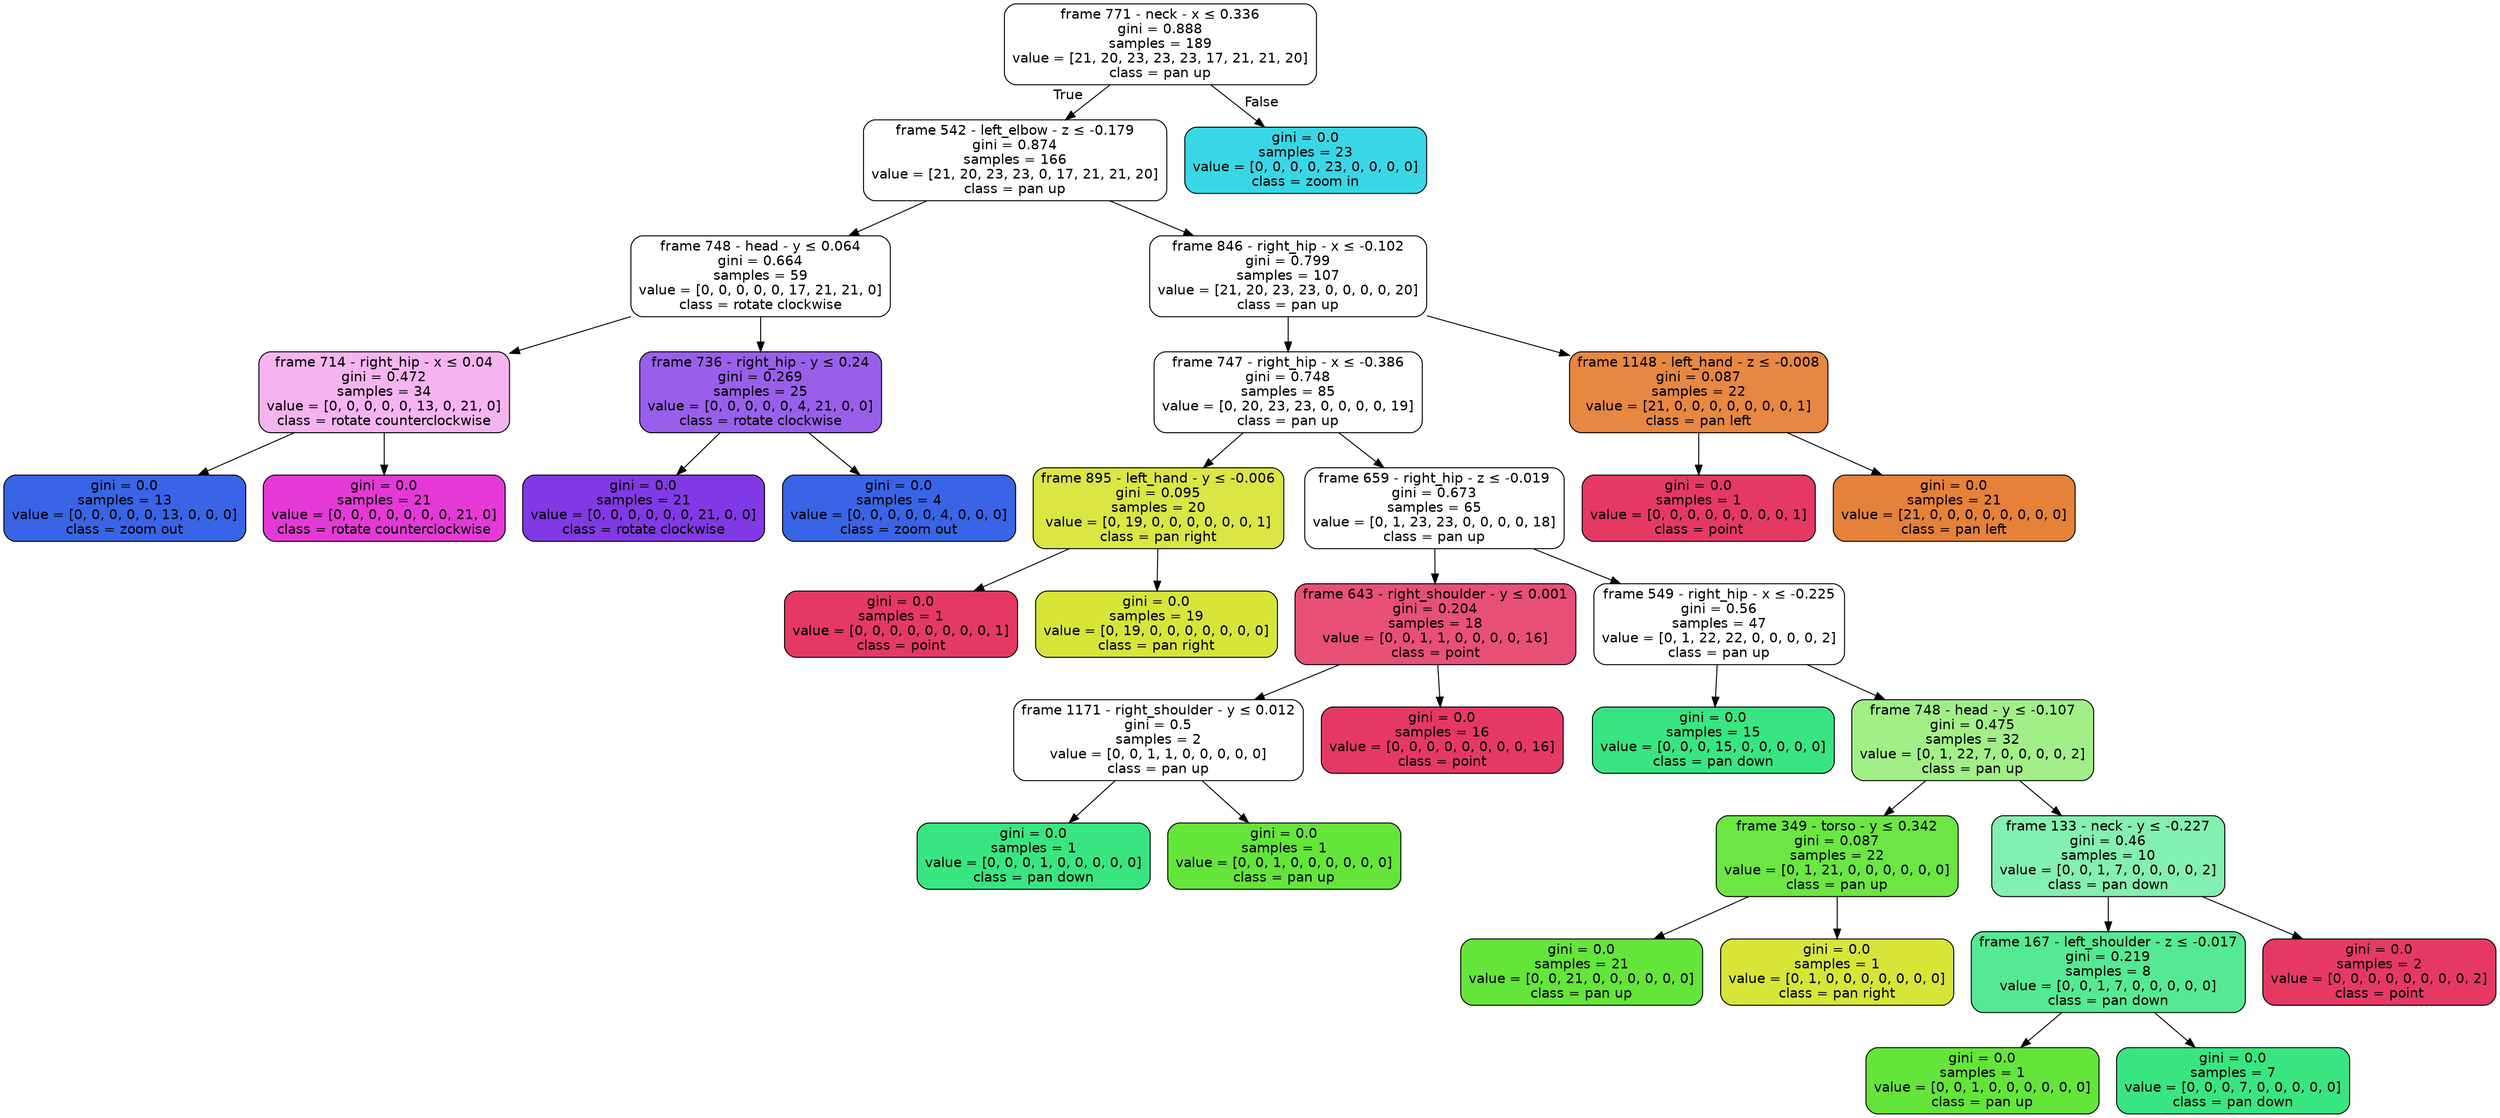 digraph Tree {
node [shape=box, style="filled, rounded", color="black", fontname="helvetica"] ;
edge [fontname="helvetica"] ;
0 [label=<frame 771 - neck - x &le; 0.336<br/>gini = 0.888<br/>samples = 189<br/>value = [21, 20, 23, 23, 23, 17, 21, 21, 20]<br/>class = pan up>, fillcolor="#ffffff"] ;
1 [label=<frame 542 - left_elbow - z &le; -0.179<br/>gini = 0.874<br/>samples = 166<br/>value = [21, 20, 23, 23, 0, 17, 21, 21, 20]<br/>class = pan up>, fillcolor="#ffffff"] ;
0 -> 1 [labeldistance=2.5, labelangle=45, headlabel="True"] ;
2 [label=<frame 748 - head - y &le; 0.064<br/>gini = 0.664<br/>samples = 59<br/>value = [0, 0, 0, 0, 0, 17, 21, 21, 0]<br/>class = rotate clockwise>, fillcolor="#ffffff"] ;
1 -> 2 ;
3 [label=<frame 714 - right_hip - x &le; 0.04<br/>gini = 0.472<br/>samples = 34<br/>value = [0, 0, 0, 0, 0, 13, 0, 21, 0]<br/>class = rotate counterclockwise>, fillcolor="#f5b4f0"] ;
2 -> 3 ;
4 [label=<gini = 0.0<br/>samples = 13<br/>value = [0, 0, 0, 0, 0, 13, 0, 0, 0]<br/>class = zoom out>, fillcolor="#3964e5"] ;
3 -> 4 ;
5 [label=<gini = 0.0<br/>samples = 21<br/>value = [0, 0, 0, 0, 0, 0, 0, 21, 0]<br/>class = rotate counterclockwise>, fillcolor="#e539d7"] ;
3 -> 5 ;
6 [label=<frame 736 - right_hip - y &le; 0.24<br/>gini = 0.269<br/>samples = 25<br/>value = [0, 0, 0, 0, 0, 4, 21, 0, 0]<br/>class = rotate clockwise>, fillcolor="#995fea"] ;
2 -> 6 ;
7 [label=<gini = 0.0<br/>samples = 21<br/>value = [0, 0, 0, 0, 0, 0, 21, 0, 0]<br/>class = rotate clockwise>, fillcolor="#8139e5"] ;
6 -> 7 ;
8 [label=<gini = 0.0<br/>samples = 4<br/>value = [0, 0, 0, 0, 0, 4, 0, 0, 0]<br/>class = zoom out>, fillcolor="#3964e5"] ;
6 -> 8 ;
9 [label=<frame 846 - right_hip - x &le; -0.102<br/>gini = 0.799<br/>samples = 107<br/>value = [21, 20, 23, 23, 0, 0, 0, 0, 20]<br/>class = pan up>, fillcolor="#ffffff"] ;
1 -> 9 ;
10 [label=<frame 747 - right_hip - x &le; -0.386<br/>gini = 0.748<br/>samples = 85<br/>value = [0, 20, 23, 23, 0, 0, 0, 0, 19]<br/>class = pan up>, fillcolor="#ffffff"] ;
9 -> 10 ;
11 [label=<frame 895 - left_hand - y &le; -0.006<br/>gini = 0.095<br/>samples = 20<br/>value = [0, 19, 0, 0, 0, 0, 0, 0, 1]<br/>class = pan right>, fillcolor="#d9e643"] ;
10 -> 11 ;
12 [label=<gini = 0.0<br/>samples = 1<br/>value = [0, 0, 0, 0, 0, 0, 0, 0, 1]<br/>class = point>, fillcolor="#e53964"] ;
11 -> 12 ;
13 [label=<gini = 0.0<br/>samples = 19<br/>value = [0, 19, 0, 0, 0, 0, 0, 0, 0]<br/>class = pan right>, fillcolor="#d7e539"] ;
11 -> 13 ;
14 [label=<frame 659 - right_hip - z &le; -0.019<br/>gini = 0.673<br/>samples = 65<br/>value = [0, 1, 23, 23, 0, 0, 0, 0, 18]<br/>class = pan up>, fillcolor="#ffffff"] ;
10 -> 14 ;
15 [label=<frame 643 - right_shoulder - y &le; 0.001<br/>gini = 0.204<br/>samples = 18<br/>value = [0, 0, 1, 1, 0, 0, 0, 0, 16]<br/>class = point>, fillcolor="#e85076"] ;
14 -> 15 ;
16 [label=<frame 1171 - right_shoulder - y &le; 0.012<br/>gini = 0.5<br/>samples = 2<br/>value = [0, 0, 1, 1, 0, 0, 0, 0, 0]<br/>class = pan up>, fillcolor="#ffffff"] ;
15 -> 16 ;
17 [label=<gini = 0.0<br/>samples = 1<br/>value = [0, 0, 0, 1, 0, 0, 0, 0, 0]<br/>class = pan down>, fillcolor="#39e581"] ;
16 -> 17 ;
18 [label=<gini = 0.0<br/>samples = 1<br/>value = [0, 0, 1, 0, 0, 0, 0, 0, 0]<br/>class = pan up>, fillcolor="#64e539"] ;
16 -> 18 ;
19 [label=<gini = 0.0<br/>samples = 16<br/>value = [0, 0, 0, 0, 0, 0, 0, 0, 16]<br/>class = point>, fillcolor="#e53964"] ;
15 -> 19 ;
20 [label=<frame 549 - right_hip - x &le; -0.225<br/>gini = 0.56<br/>samples = 47<br/>value = [0, 1, 22, 22, 0, 0, 0, 0, 2]<br/>class = pan up>, fillcolor="#ffffff"] ;
14 -> 20 ;
21 [label=<gini = 0.0<br/>samples = 15<br/>value = [0, 0, 0, 15, 0, 0, 0, 0, 0]<br/>class = pan down>, fillcolor="#39e581"] ;
20 -> 21 ;
22 [label=<frame 748 - head - y &le; -0.107<br/>gini = 0.475<br/>samples = 32<br/>value = [0, 1, 22, 7, 0, 0, 0, 0, 2]<br/>class = pan up>, fillcolor="#a2ef88"] ;
20 -> 22 ;
23 [label=<frame 349 - torso - y &le; 0.342<br/>gini = 0.087<br/>samples = 22<br/>value = [0, 1, 21, 0, 0, 0, 0, 0, 0]<br/>class = pan up>, fillcolor="#6be642"] ;
22 -> 23 ;
24 [label=<gini = 0.0<br/>samples = 21<br/>value = [0, 0, 21, 0, 0, 0, 0, 0, 0]<br/>class = pan up>, fillcolor="#64e539"] ;
23 -> 24 ;
25 [label=<gini = 0.0<br/>samples = 1<br/>value = [0, 1, 0, 0, 0, 0, 0, 0, 0]<br/>class = pan right>, fillcolor="#d7e539"] ;
23 -> 25 ;
26 [label=<frame 133 - neck - y &le; -0.227<br/>gini = 0.46<br/>samples = 10<br/>value = [0, 0, 1, 7, 0, 0, 0, 0, 2]<br/>class = pan down>, fillcolor="#83efb0"] ;
22 -> 26 ;
27 [label=<frame 167 - left_shoulder - z &le; -0.017<br/>gini = 0.219<br/>samples = 8<br/>value = [0, 0, 1, 7, 0, 0, 0, 0, 0]<br/>class = pan down>, fillcolor="#55e993"] ;
26 -> 27 ;
28 [label=<gini = 0.0<br/>samples = 1<br/>value = [0, 0, 1, 0, 0, 0, 0, 0, 0]<br/>class = pan up>, fillcolor="#64e539"] ;
27 -> 28 ;
29 [label=<gini = 0.0<br/>samples = 7<br/>value = [0, 0, 0, 7, 0, 0, 0, 0, 0]<br/>class = pan down>, fillcolor="#39e581"] ;
27 -> 29 ;
30 [label=<gini = 0.0<br/>samples = 2<br/>value = [0, 0, 0, 0, 0, 0, 0, 0, 2]<br/>class = point>, fillcolor="#e53964"] ;
26 -> 30 ;
31 [label=<frame 1148 - left_hand - z &le; -0.008<br/>gini = 0.087<br/>samples = 22<br/>value = [21, 0, 0, 0, 0, 0, 0, 0, 1]<br/>class = pan left>, fillcolor="#e68742"] ;
9 -> 31 ;
32 [label=<gini = 0.0<br/>samples = 1<br/>value = [0, 0, 0, 0, 0, 0, 0, 0, 1]<br/>class = point>, fillcolor="#e53964"] ;
31 -> 32 ;
33 [label=<gini = 0.0<br/>samples = 21<br/>value = [21, 0, 0, 0, 0, 0, 0, 0, 0]<br/>class = pan left>, fillcolor="#e58139"] ;
31 -> 33 ;
34 [label=<gini = 0.0<br/>samples = 23<br/>value = [0, 0, 0, 0, 23, 0, 0, 0, 0]<br/>class = zoom in>, fillcolor="#39d7e5"] ;
0 -> 34 [labeldistance=2.5, labelangle=-45, headlabel="False"] ;
}